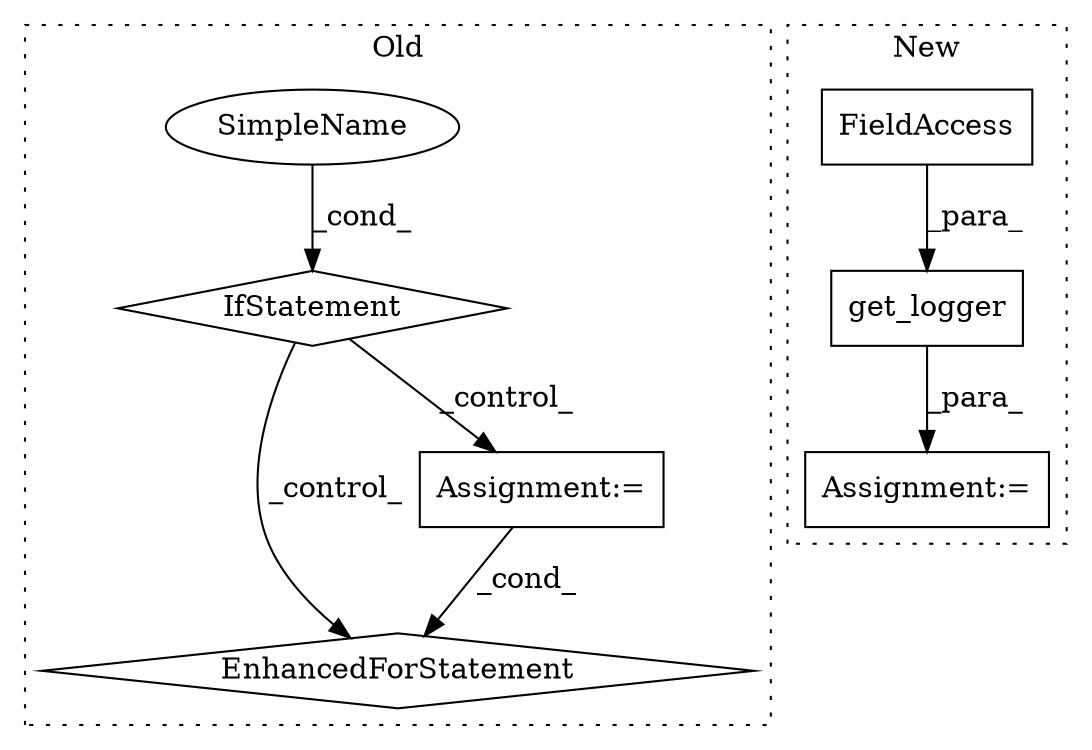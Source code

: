 digraph G {
subgraph cluster0 {
1 [label="EnhancedForStatement" a="70" s="967,1106" l="86,2" shape="diamond"];
4 [label="IfStatement" a="25" s="826,850" l="4,2" shape="diamond"];
5 [label="SimpleName" a="42" s="" l="" shape="ellipse"];
6 [label="Assignment:=" a="7" s="874" l="1" shape="box"];
label = "Old";
style="dotted";
}
subgraph cluster1 {
2 [label="get_logger" a="32" s="1876,1895" l="11,1" shape="box"];
3 [label="FieldAccess" a="22" s="1887" l="8" shape="box"];
7 [label="Assignment:=" a="7" s="1867" l="1" shape="box"];
label = "New";
style="dotted";
}
2 -> 7 [label="_para_"];
3 -> 2 [label="_para_"];
4 -> 1 [label="_control_"];
4 -> 6 [label="_control_"];
5 -> 4 [label="_cond_"];
6 -> 1 [label="_cond_"];
}